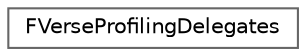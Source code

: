 digraph "Graphical Class Hierarchy"
{
 // INTERACTIVE_SVG=YES
 // LATEX_PDF_SIZE
  bgcolor="transparent";
  edge [fontname=Helvetica,fontsize=10,labelfontname=Helvetica,labelfontsize=10];
  node [fontname=Helvetica,fontsize=10,shape=box,height=0.2,width=0.4];
  rankdir="LR";
  Node0 [id="Node000000",label="FVerseProfilingDelegates",height=0.2,width=0.4,color="grey40", fillcolor="white", style="filled",URL="$d3/db2/classFVerseProfilingDelegates.html",tooltip=" "];
}
